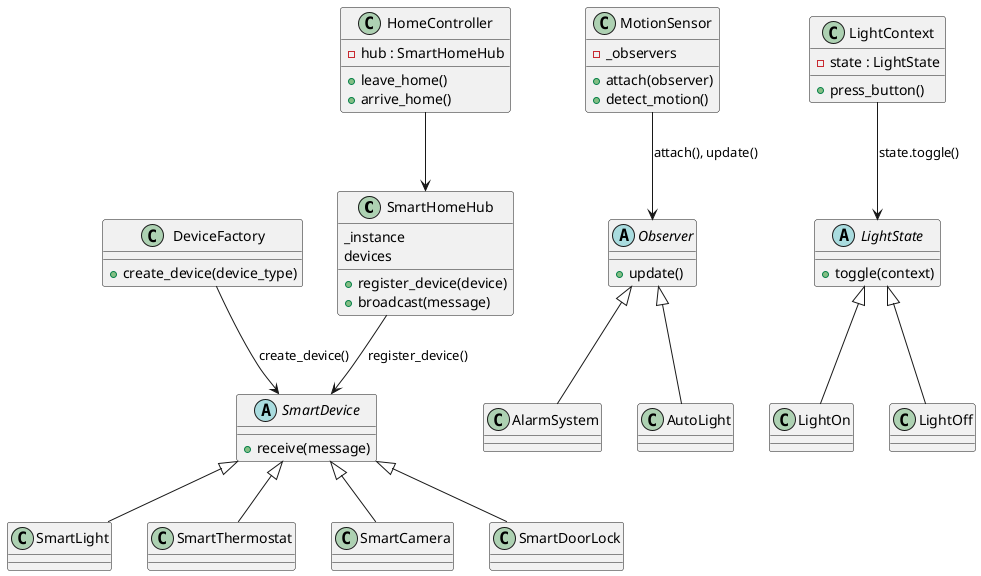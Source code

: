 @startuml GeneralUML

class SmartHomeHub {
    +register_device(device)
    +broadcast(message)
    _instance
    devices
}

class DeviceFactory {
    +create_device(device_type)
}

abstract class SmartDevice {
    +receive(message)
}

SmartDevice <|-- SmartLight
SmartDevice <|-- SmartThermostat
SmartDevice <|-- SmartCamera
SmartDevice <|-- SmartDoorLock

SmartHomeHub --> SmartDevice : register_device()
DeviceFactory --> SmartDevice : create_device()

class HomeController {
    +leave_home()
    +arrive_home()
    -hub : SmartHomeHub
}

HomeController --> SmartHomeHub

class MotionSensor {
    +attach(observer)
    +detect_motion()
    -_observers
}

abstract class Observer {
    +update()
}

Observer <|-- AlarmSystem
Observer <|-- AutoLight

MotionSensor --> Observer : attach(), update()

class LightContext {
    +press_button()
    -state : LightState
}

abstract class LightState {
    +toggle(context)
}

LightState <|-- LightOn
LightState <|-- LightOff
LightContext --> LightState : state.toggle()

@enduml